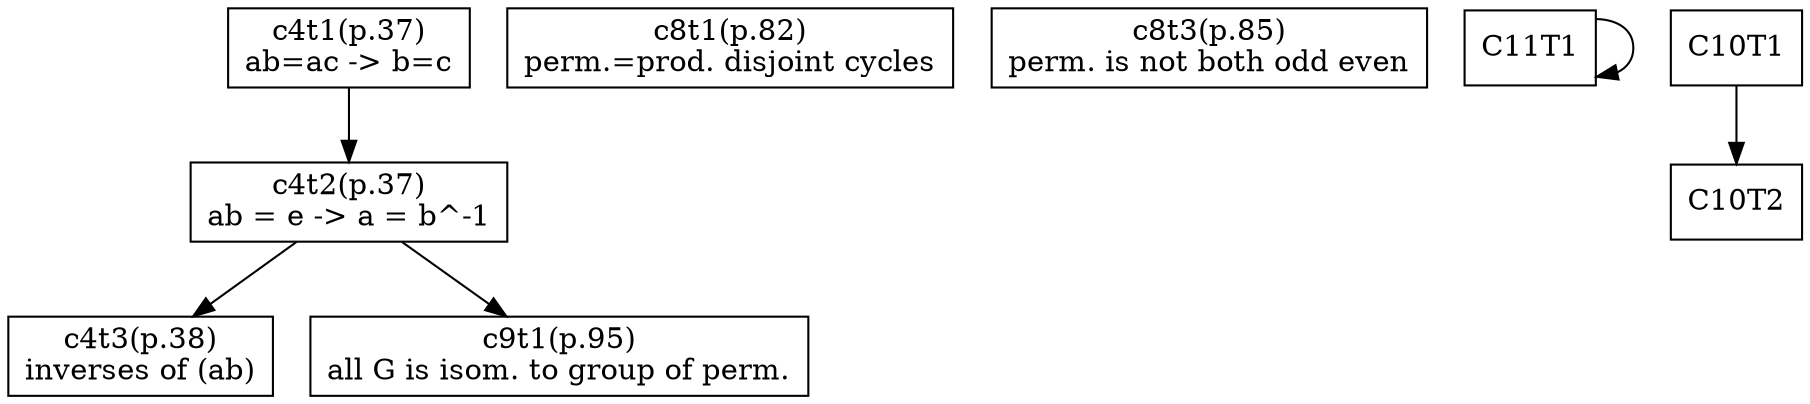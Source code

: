 
digraph G {
   node [shape=box];
   C4T1 [label="c4t1(p.37)\nab=ac -> b=c"];
   C4T2 [label="c4t2(p.37)\nab = e -> a = b^-1"];
   C4T3 [label="c4t3(p.38)\ninverses of (ab)"];

   C8T1 [label="c8t1(p.82)\nperm.=prod. disjoint cycles"];
   C8T3 [label="c8t3(p.85)\nperm. is not both odd even"];
   
   C9T1 [label="c9t1(p.95)\nall G is isom. to group of perm."];

   C4T2 -> C4T3;

   C4T1 -> C4T2;

   C4T2 -> C9T1;
   C11T1 -> C11T1;
 
   C10T1 -> C10T2

  
}

